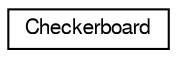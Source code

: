 digraph "Graphical Class Hierarchy"
{
  edge [fontname="FreeSans",fontsize="10",labelfontname="FreeSans",labelfontsize="10"];
  node [fontname="FreeSans",fontsize="10",shape=record];
  rankdir="LR";
  Node1 [label="Checkerboard",height=0.2,width=0.4,color="black", fillcolor="white", style="filled",URL="$df/d89/class_checkerboard.html"];
}
